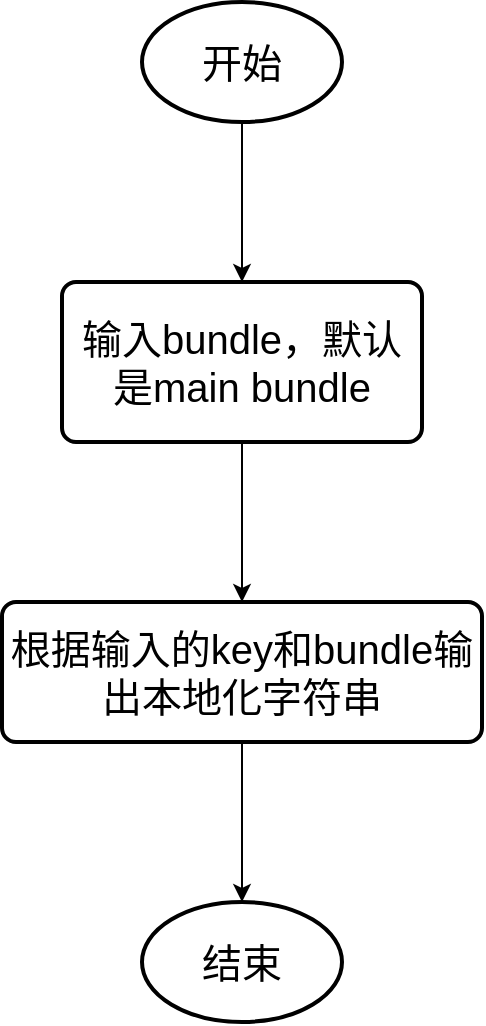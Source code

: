 <mxfile version="15.2.7" type="device"><diagram id="wpFAFKSn6p81y1IseDrf" name="第 1 页"><mxGraphModel dx="1106" dy="783" grid="1" gridSize="10" guides="1" tooltips="1" connect="1" arrows="1" fold="1" page="1" pageScale="1" pageWidth="827" pageHeight="1169" math="0" shadow="0"><root><mxCell id="0"/><mxCell id="1" parent="0"/><mxCell id="B8eb1zkJ7qqTzDVZT1ML-3" style="edgeStyle=orthogonalEdgeStyle;rounded=0;orthogonalLoop=1;jettySize=auto;html=1;fontSize=20;" edge="1" parent="1" source="B8eb1zkJ7qqTzDVZT1ML-1" target="B8eb1zkJ7qqTzDVZT1ML-2"><mxGeometry relative="1" as="geometry"/></mxCell><mxCell id="B8eb1zkJ7qqTzDVZT1ML-1" value="开始" style="strokeWidth=2;html=1;shape=mxgraph.flowchart.start_1;whiteSpace=wrap;fontSize=20;" vertex="1" parent="1"><mxGeometry x="300" y="120" width="100" height="60" as="geometry"/></mxCell><mxCell id="B8eb1zkJ7qqTzDVZT1ML-5" style="edgeStyle=orthogonalEdgeStyle;rounded=0;orthogonalLoop=1;jettySize=auto;html=1;fontSize=20;" edge="1" parent="1" source="B8eb1zkJ7qqTzDVZT1ML-2" target="B8eb1zkJ7qqTzDVZT1ML-4"><mxGeometry relative="1" as="geometry"/></mxCell><mxCell id="B8eb1zkJ7qqTzDVZT1ML-2" value="输入bundle，默认是main bundle" style="rounded=1;whiteSpace=wrap;html=1;absoluteArcSize=1;arcSize=14;strokeWidth=2;fontSize=20;" vertex="1" parent="1"><mxGeometry x="260" y="260" width="180" height="80" as="geometry"/></mxCell><mxCell id="B8eb1zkJ7qqTzDVZT1ML-7" style="edgeStyle=orthogonalEdgeStyle;rounded=0;orthogonalLoop=1;jettySize=auto;html=1;fontSize=20;" edge="1" parent="1" source="B8eb1zkJ7qqTzDVZT1ML-4" target="B8eb1zkJ7qqTzDVZT1ML-6"><mxGeometry relative="1" as="geometry"/></mxCell><mxCell id="B8eb1zkJ7qqTzDVZT1ML-4" value="根据输入的key和bundle输出本地化字符串" style="rounded=1;whiteSpace=wrap;html=1;absoluteArcSize=1;arcSize=14;strokeWidth=2;fontSize=20;" vertex="1" parent="1"><mxGeometry x="230" y="420" width="240" height="70" as="geometry"/></mxCell><mxCell id="B8eb1zkJ7qqTzDVZT1ML-6" value="结束" style="strokeWidth=2;html=1;shape=mxgraph.flowchart.start_1;whiteSpace=wrap;fontSize=20;" vertex="1" parent="1"><mxGeometry x="300" y="570" width="100" height="60" as="geometry"/></mxCell></root></mxGraphModel></diagram></mxfile>